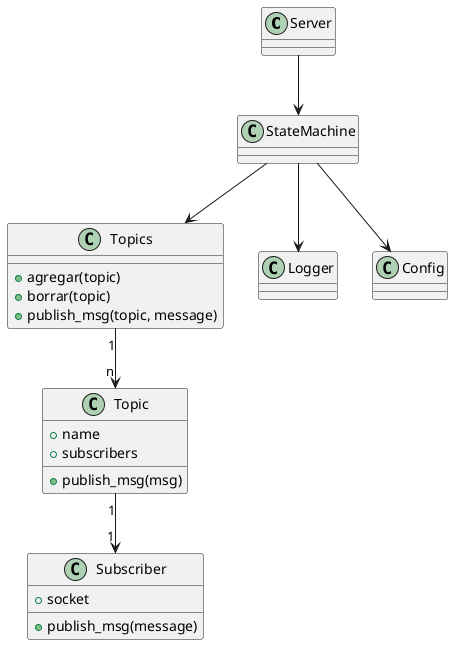 @startuml

class Server {}

class StateMachine {}

class Topics {
    + agregar(topic)
    + borrar(topic)
    + publish_msg(topic, message)
}

class Topic {
    + name
    + subscribers
    + publish_msg(msg)
}

class Subscriber {
    + socket
    + publish_msg(message)
}

Server --> StateMachine
StateMachine --> Topics
StateMachine --> Logger
StateMachine --> Config
Topics "1" --> "n" Topic
Topic "1" --> "1" Subscriber

@enduml